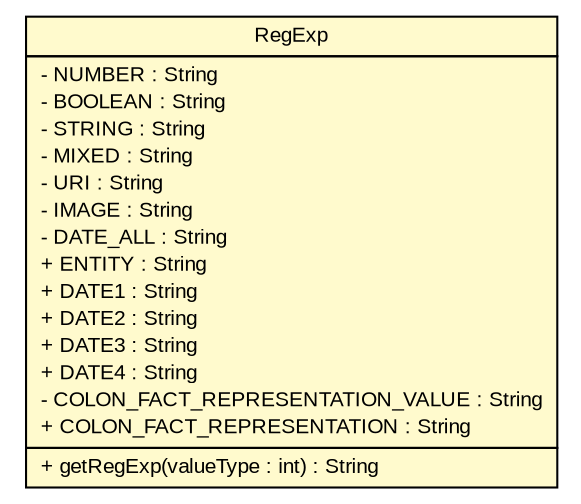 #!/usr/local/bin/dot
#
# Class diagram 
# Generated by UMLGraph version 5.2 (http://www.umlgraph.org/)
#

digraph G {
	edge [fontname="arial",fontsize=10,labelfontname="arial",labelfontsize=10];
	node [fontname="arial",fontsize=10,shape=plaintext];
	nodesep=0.25;
	ranksep=0.5;
	// tud.iir.knowledge.RegExp
	c43002 [label=<<table title="tud.iir.knowledge.RegExp" border="0" cellborder="1" cellspacing="0" cellpadding="2" port="p" bgcolor="lemonChiffon" href="./RegExp.html">
		<tr><td><table border="0" cellspacing="0" cellpadding="1">
<tr><td align="center" balign="center"> RegExp </td></tr>
		</table></td></tr>
		<tr><td><table border="0" cellspacing="0" cellpadding="1">
<tr><td align="left" balign="left"> - NUMBER : String </td></tr>
<tr><td align="left" balign="left"> - BOOLEAN : String </td></tr>
<tr><td align="left" balign="left"> - STRING : String </td></tr>
<tr><td align="left" balign="left"> - MIXED : String </td></tr>
<tr><td align="left" balign="left"> - URI : String </td></tr>
<tr><td align="left" balign="left"> - IMAGE : String </td></tr>
<tr><td align="left" balign="left"> - DATE_ALL : String </td></tr>
<tr><td align="left" balign="left"> + ENTITY : String </td></tr>
<tr><td align="left" balign="left"> + DATE1 : String </td></tr>
<tr><td align="left" balign="left"> + DATE2 : String </td></tr>
<tr><td align="left" balign="left"> + DATE3 : String </td></tr>
<tr><td align="left" balign="left"> + DATE4 : String </td></tr>
<tr><td align="left" balign="left"> - COLON_FACT_REPRESENTATION_VALUE : String </td></tr>
<tr><td align="left" balign="left"> + COLON_FACT_REPRESENTATION : String </td></tr>
		</table></td></tr>
		<tr><td><table border="0" cellspacing="0" cellpadding="1">
<tr><td align="left" balign="left"> + getRegExp(valueType : int) : String </td></tr>
		</table></td></tr>
		</table>>, fontname="arial", fontcolor="black", fontsize=10.0];
}


